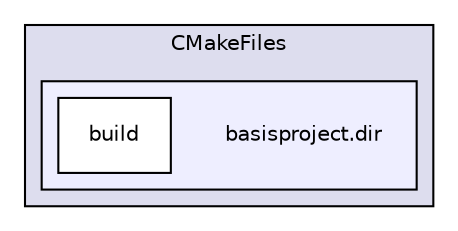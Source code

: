 digraph "basisproject.dir" {
  compound=true
  node [ fontsize="10", fontname="Helvetica"];
  edge [ labelfontsize="10", labelfontname="Helvetica"];
  subgraph clusterdir_4fa758b3cc2539938ac0fbfc39794c7e {
    graph [ bgcolor="#ddddee", pencolor="black", label="CMakeFiles" fontname="Helvetica", fontsize="10", URL="dir_4fa758b3cc2539938ac0fbfc39794c7e.html"]
  subgraph clusterdir_0b172e90828dfcf5ed9fd435b7eb44e2 {
    graph [ bgcolor="#eeeeff", pencolor="black", label="" URL="dir_0b172e90828dfcf5ed9fd435b7eb44e2.html"];
    dir_0b172e90828dfcf5ed9fd435b7eb44e2 [shape=plaintext label="basisproject.dir"];
    dir_969cb085444292cf5e8e2455bef62418 [shape=box label="build" color="black" fillcolor="white" style="filled" URL="dir_969cb085444292cf5e8e2455bef62418.html"];
  }
  }
}
